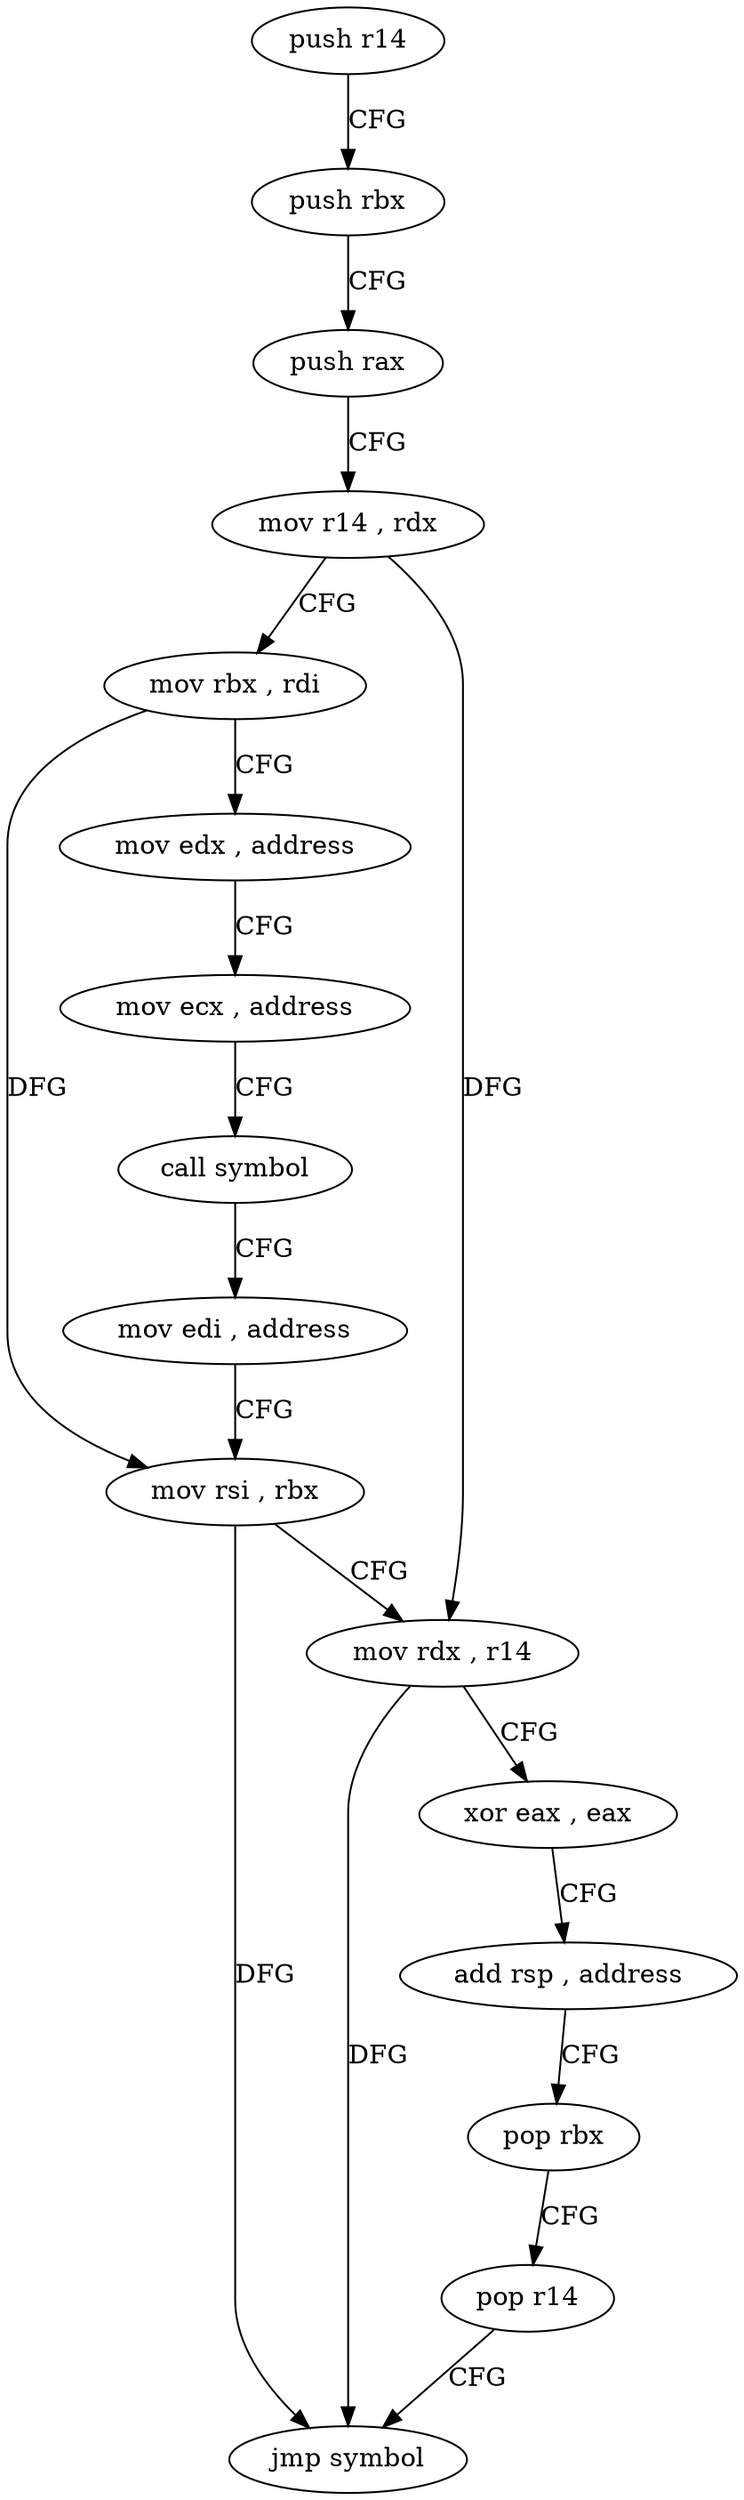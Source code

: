 digraph "func" {
"4208048" [label = "push r14" ]
"4208050" [label = "push rbx" ]
"4208051" [label = "push rax" ]
"4208052" [label = "mov r14 , rdx" ]
"4208055" [label = "mov rbx , rdi" ]
"4208058" [label = "mov edx , address" ]
"4208063" [label = "mov ecx , address" ]
"4208068" [label = "call symbol" ]
"4208073" [label = "mov edi , address" ]
"4208078" [label = "mov rsi , rbx" ]
"4208081" [label = "mov rdx , r14" ]
"4208084" [label = "xor eax , eax" ]
"4208086" [label = "add rsp , address" ]
"4208090" [label = "pop rbx" ]
"4208091" [label = "pop r14" ]
"4208093" [label = "jmp symbol" ]
"4208048" -> "4208050" [ label = "CFG" ]
"4208050" -> "4208051" [ label = "CFG" ]
"4208051" -> "4208052" [ label = "CFG" ]
"4208052" -> "4208055" [ label = "CFG" ]
"4208052" -> "4208081" [ label = "DFG" ]
"4208055" -> "4208058" [ label = "CFG" ]
"4208055" -> "4208078" [ label = "DFG" ]
"4208058" -> "4208063" [ label = "CFG" ]
"4208063" -> "4208068" [ label = "CFG" ]
"4208068" -> "4208073" [ label = "CFG" ]
"4208073" -> "4208078" [ label = "CFG" ]
"4208078" -> "4208081" [ label = "CFG" ]
"4208078" -> "4208093" [ label = "DFG" ]
"4208081" -> "4208084" [ label = "CFG" ]
"4208081" -> "4208093" [ label = "DFG" ]
"4208084" -> "4208086" [ label = "CFG" ]
"4208086" -> "4208090" [ label = "CFG" ]
"4208090" -> "4208091" [ label = "CFG" ]
"4208091" -> "4208093" [ label = "CFG" ]
}
